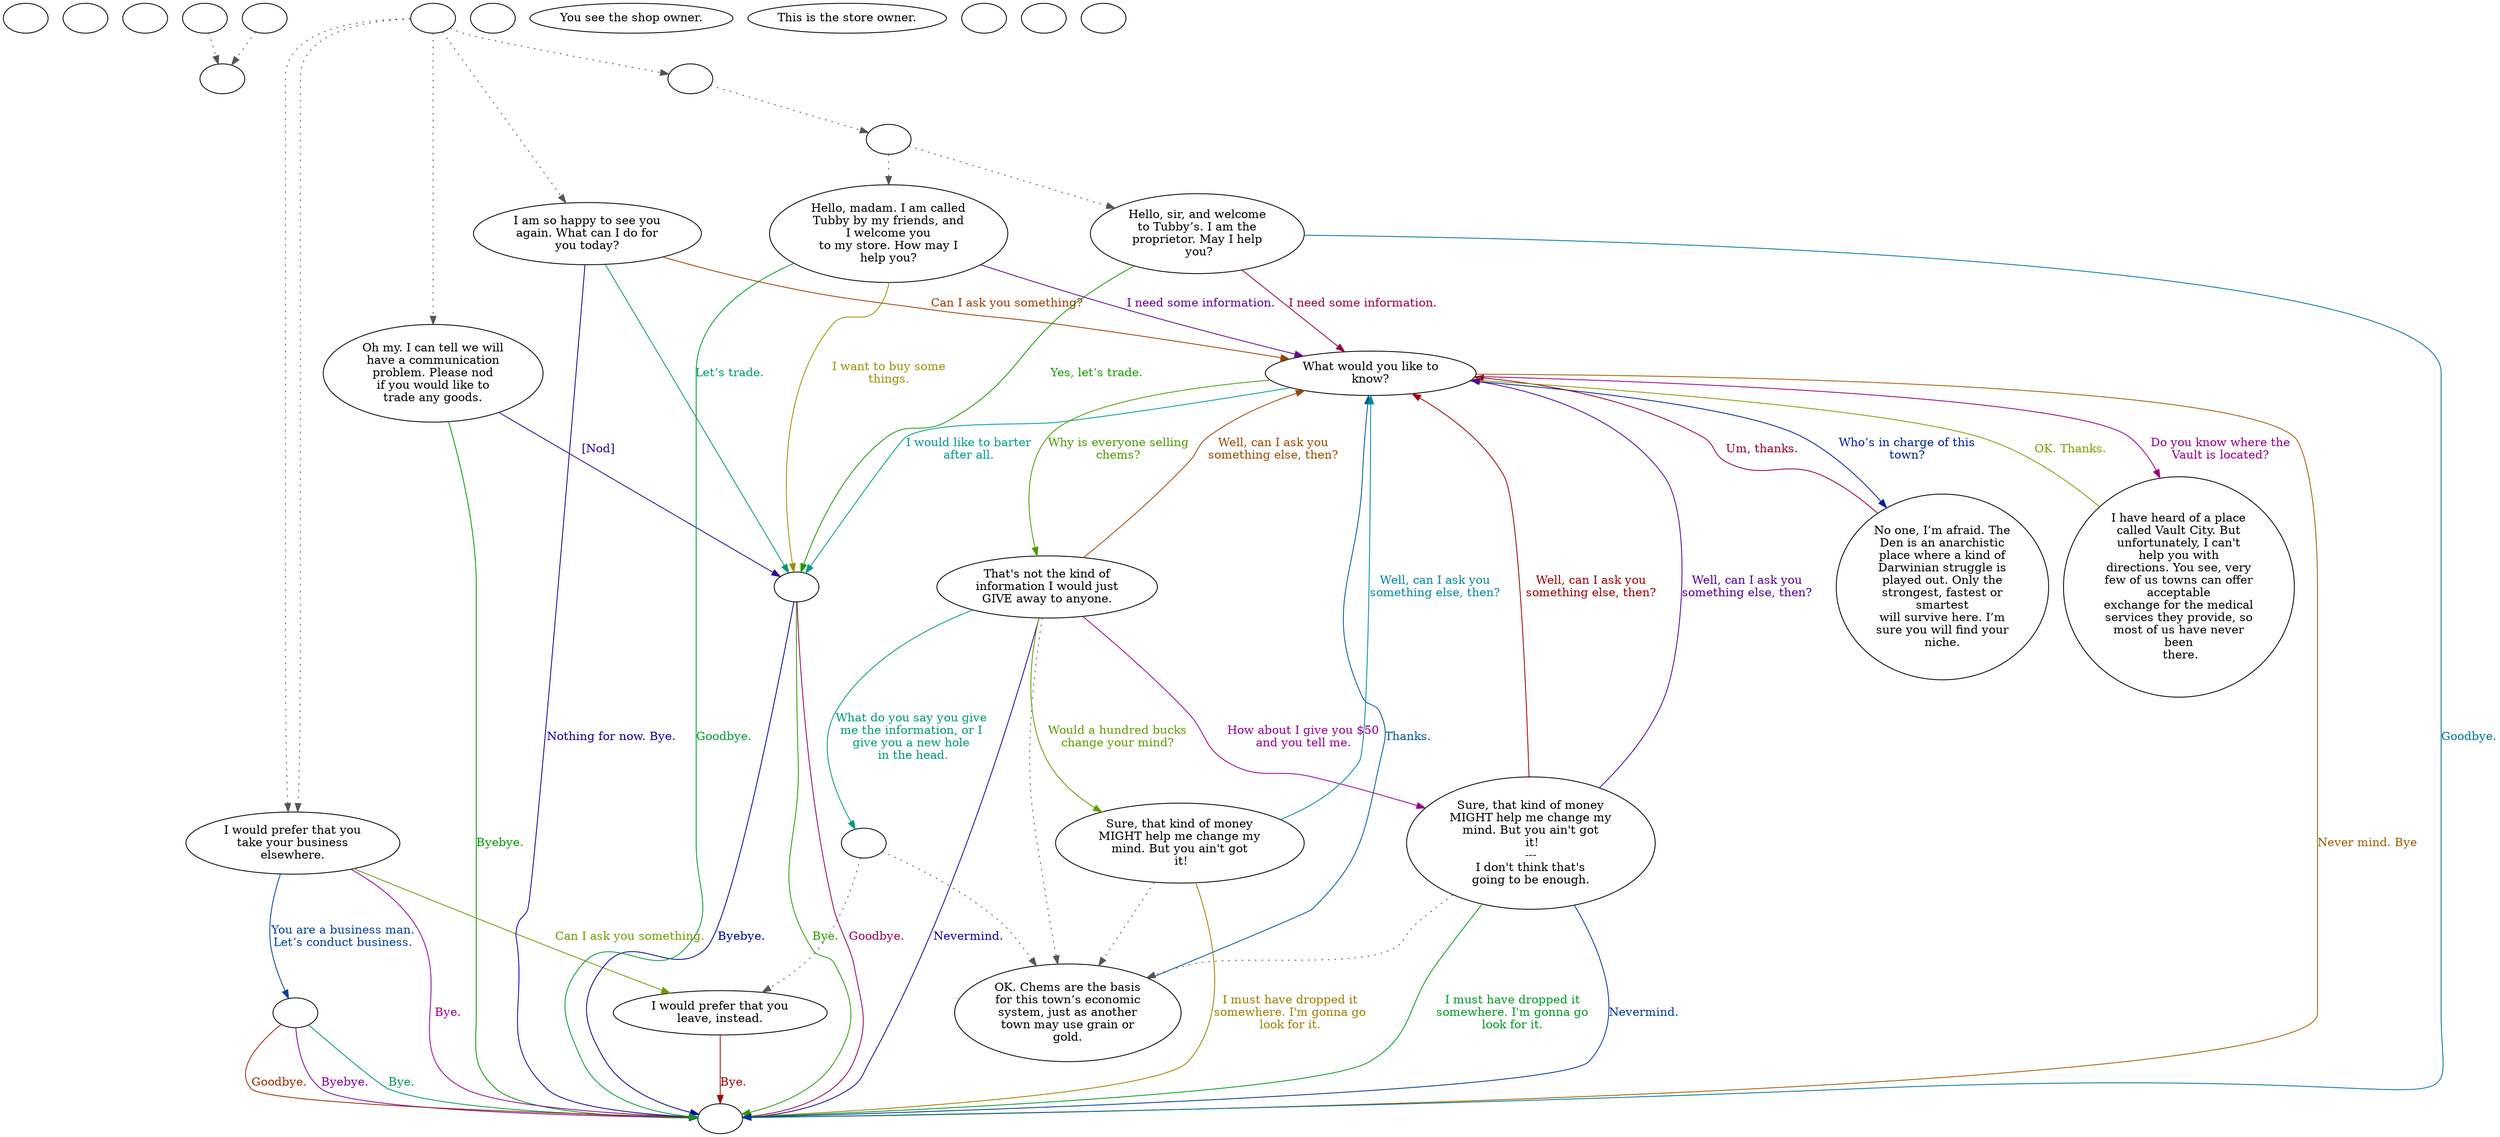 digraph dcTubby {
  "checkPartyMembersNearDoor" [style=filled       fillcolor="#FFFFFF"       color="#000000"]
  "checkPartyMembersNearDoor" [label=""]
  "start" [style=filled       fillcolor="#FFFFFF"       color="#000000"]
  "start" [label=""]
  "critter_p_proc" [style=filled       fillcolor="#FFFFFF"       color="#000000"]
  "critter_p_proc" [label=""]
  "pickup_p_proc" [style=filled       fillcolor="#FFFFFF"       color="#000000"]
  "pickup_p_proc" -> "Node998" [style=dotted color="#555555"]
  "pickup_p_proc" [label=""]
  "talk_p_proc" [style=filled       fillcolor="#FFFFFF"       color="#000000"]
  "talk_p_proc" -> "Node007" [style=dotted color="#555555"]
  "talk_p_proc" -> "Node001" [style=dotted color="#555555"]
  "talk_p_proc" -> "Node001" [style=dotted color="#555555"]
  "talk_p_proc" -> "Node002" [style=dotted color="#555555"]
  "talk_p_proc" -> "Node000" [style=dotted color="#555555"]
  "talk_p_proc" [label=""]
  "destroy_p_proc" [style=filled       fillcolor="#FFFFFF"       color="#000000"]
  "destroy_p_proc" [label=""]
  "look_at_p_proc" [style=filled       fillcolor="#FFFFFF"       color="#000000"]
  "look_at_p_proc" [label="You see the shop owner."]
  "description_p_proc" [style=filled       fillcolor="#FFFFFF"       color="#000000"]
  "description_p_proc" [label="This is the store owner."]
  "use_skill_on_p_proc" [style=filled       fillcolor="#FFFFFF"       color="#000000"]
  "use_skill_on_p_proc" [label=""]
  "damage_p_proc" [style=filled       fillcolor="#FFFFFF"       color="#000000"]
  "damage_p_proc" -> "Node998" [style=dotted color="#555555"]
  "damage_p_proc" [label=""]
  "map_enter_p_proc" [style=filled       fillcolor="#FFFFFF"       color="#000000"]
  "map_enter_p_proc" [label=""]
  "combat_p_proc" [style=filled       fillcolor="#FFFFFF"       color="#000000"]
  "combat_p_proc" [label=""]
  "Node000" [style=filled       fillcolor="#FFFFFF"       color="#000000"]
  "Node000" -> "Node994" [style=dotted color="#555555"]
  "Node000" [label=""]
  "Node001" [style=filled       fillcolor="#FFFFFF"       color="#000000"]
  "Node001" [label="I would prefer that you\ntake your business\nelsewhere."]
  "Node001" -> "Node996" [label="You are a business man.\nLet’s conduct business." color="#004199" fontcolor="#004199"]
  "Node001" -> "Node005" [label="Can I ask you something." color="#6E9900" fontcolor="#6E9900"]
  "Node001" -> "Node999" [label="Bye." color="#980099" fontcolor="#980099"]
  "Node002" [style=filled       fillcolor="#FFFFFF"       color="#000000"]
  "Node002" [label="I am so happy to see you\nagain. What can I do for\nyou today?"]
  "Node002" -> "Node995" [label="Let’s trade." color="#00996B" fontcolor="#00996B"]
  "Node002" -> "Node006" [label="Can I ask you something?" color="#993E00" fontcolor="#993E00"]
  "Node002" -> "Node999" [label="Nothing for now. Bye." color="#120099" fontcolor="#120099"]
  "Node003" [style=filled       fillcolor="#FFFFFF"       color="#000000"]
  "Node003" [label="Hello, sir, and welcome\nto Tubby’s. I am the\nproprietor. May I help\n you?"]
  "Node003" -> "Node995" [label="Yes, let’s trade." color="#1B9900" fontcolor="#1B9900"]
  "Node003" -> "Node006" [label="I need some information." color="#990048" fontcolor="#990048"]
  "Node003" -> "Node999" [label="Goodbye." color="#007499" fontcolor="#007499"]
  "Node004" [style=filled       fillcolor="#FFFFFF"       color="#000000"]
  "Node004" [label="Hello, madam. I am called\nTubby by my friends, and\nI welcome you\nto my store. How may I\nhelp you?"]
  "Node004" -> "Node995" [label="I want to buy some\nthings." color="#999100" fontcolor="#999100"]
  "Node004" -> "Node006" [label="I need some information." color="#650099" fontcolor="#650099"]
  "Node004" -> "Node999" [label="Goodbye." color="#009938" fontcolor="#009938"]
  "Node005" [style=filled       fillcolor="#FFFFFF"       color="#000000"]
  "Node005" [label="I would prefer that you\nleave, instead."]
  "Node005" -> "Node999" [label="Bye." color="#990B00" fontcolor="#990B00"]
  "Node006" [style=filled       fillcolor="#FFFFFF"       color="#000000"]
  "Node006" [label="What would you like to\nknow?"]
  "Node006" -> "Node008" [label="Who’s in charge of this\ntown?" color="#002199" fontcolor="#002199"]
  "Node006" -> "Node006b" [label="Why is everyone selling\nchems?" color="#4E9900" fontcolor="#4E9900"]
  "Node006" -> "Node010" [label="Do you know where the\nVault is located?" color="#99007B" fontcolor="#99007B"]
  "Node006" -> "Node995" [label="I would like to barter\nafter all." color="#00998B" fontcolor="#00998B"]
  "Node006" -> "Node999" [label="Never mind. Bye" color="#995E00" fontcolor="#995E00"]
  "Node007" [style=filled       fillcolor="#FFFFFF"       color="#000000"]
  "Node007" [label="Oh my. I can tell we will\nhave a communication\nproblem. Please nod\nif you would like to\ntrade any goods."]
  "Node007" -> "Node995" [label="[Nod]" color="#310099" fontcolor="#310099"]
  "Node007" -> "Node999" [label="Byebye." color="#009905" fontcolor="#009905"]
  "Node008" [style=filled       fillcolor="#FFFFFF"       color="#000000"]
  "Node008" [label="No one, I’m afraid. The\nDen is an anarchistic\nplace where a kind of\nDarwinian struggle is\nplayed out. Only the\nstrongest, fastest or\nsmartest\nwill survive here. I’m\nsure you will find your\nniche."]
  "Node008" -> "Node006" [label="Um, thanks." color="#990028" fontcolor="#990028"]
  "Node009" [style=filled       fillcolor="#FFFFFF"       color="#000000"]
  "Node009" [label="OK. Chems are the basis\nfor this town’s economic\nsystem, just as another\ntown may use grain or\ngold."]
  "Node009" -> "Node006" [label="Thanks." color="#005599" fontcolor="#005599"]
  "Node010" [style=filled       fillcolor="#FFFFFF"       color="#000000"]
  "Node010" [label="I have heard of a place\ncalled Vault City. But\nunfortunately, I can't\nhelp you with\ndirections. You see, very\nfew of us towns can offer\nacceptable\nexchange for the medical\nservices they provide, so\nmost of us have never\nbeen\n there."]
  "Node010" -> "Node006" [label="OK. Thanks." color="#819900" fontcolor="#819900"]
  "Node998" [style=filled       fillcolor="#FFFFFF"       color="#000000"]
  "Node998" [label=""]
  "Node999" [style=filled       fillcolor="#FFFFFF"       color="#000000"]
  "Node999" [label=""]
  "Node996" [style=filled       fillcolor="#FFFFFF"       color="#000000"]
  "Node996" [label=""]
  "Node996" -> "Node999" [label="Byebye." color="#840099" fontcolor="#840099"]
  "Node996" -> "Node999" [label="Bye." color="#009957" fontcolor="#009957"]
  "Node996" -> "Node999" [label="Goodbye." color="#992B00" fontcolor="#992B00"]
  "Node995" [style=filled       fillcolor="#FFFFFF"       color="#000000"]
  "Node995" [label=""]
  "Node995" -> "Node999" [label="Byebye." color="#000299" fontcolor="#000299"]
  "Node995" -> "Node999" [label="Bye." color="#2E9900" fontcolor="#2E9900"]
  "Node995" -> "Node999" [label="Goodbye." color="#99005B" fontcolor="#99005B"]
  "Node994" [style=filled       fillcolor="#FFFFFF"       color="#000000"]
  "Node994" -> "Node003" [style=dotted color="#555555"]
  "Node994" -> "Node004" [style=dotted color="#555555"]
  "Node994" [label=""]
  "Node993" [style=filled       fillcolor="#FFFFFF"       color="#000000"]
  "Node993" -> "Node009" [style=dotted color="#555555"]
  "Node993" [label="Sure, that kind of money\nMIGHT help me change my\nmind. But you ain't got\n it!"]
  "Node993" -> "Node006" [label="Well, can I ask you\nsomething else, then?" color="#008899" fontcolor="#008899"]
  "Node993" -> "Node999" [label="I must have dropped it\nsomewhere. I'm gonna go\nlook for it." color="#997E00" fontcolor="#997E00"]
  "Node992" [style=filled       fillcolor="#FFFFFF"       color="#000000"]
  "Node992" -> "Node009" [style=dotted color="#555555"]
  "Node992" [label="Sure, that kind of money\nMIGHT help me change my\nmind. But you ain't got\n it!\n---\nI don't think that's\ngoing to be enough."]
  "Node992" -> "Node006" [label="Well, can I ask you\nsomething else, then?" color="#510099" fontcolor="#510099"]
  "Node992" -> "Node999" [label="I must have dropped it\nsomewhere. I'm gonna go\nlook for it." color="#009924" fontcolor="#009924"]
  "Node992" -> "Node006" [label="Well, can I ask you\nsomething else, then?" color="#990008" fontcolor="#990008"]
  "Node992" -> "Node999" [label="Nevermind." color="#003599" fontcolor="#003599"]
  "Node991" [style=filled       fillcolor="#FFFFFF"       color="#000000"]
  "Node991" -> "Node009" [style=dotted color="#555555"]
  "Node991" -> "Node005" [style=dotted color="#555555"]
  "Node991" [label=""]
  "Node006b" [style=filled       fillcolor="#FFFFFF"       color="#000000"]
  "Node006b" -> "Node009" [style=dotted color="#555555"]
  "Node006b" [label="That's not the kind of\ninformation I would just\nGIVE away to anyone."]
  "Node006b" -> "Node993" [label="Would a hundred bucks\nchange your mind?" color="#629900" fontcolor="#629900"]
  "Node006b" -> "Node992" [label="How about I give you $50\nand you tell me." color="#99008E" fontcolor="#99008E"]
  "Node006b" -> "Node991" [label="What do you say you give\nme the information, or I\ngive you a new hole\n in the head." color="#009977" fontcolor="#009977"]
  "Node006b" -> "Node006" [label="Well, can I ask you\nsomething else, then?" color="#994A00" fontcolor="#994A00"]
  "Node006b" -> "Node999" [label="Nevermind." color="#1E0099" fontcolor="#1E0099"]
}